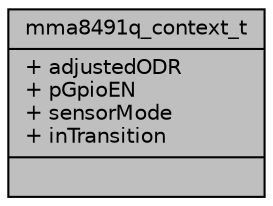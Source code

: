 digraph "mma8491q_context_t"
{
  edge [fontname="Helvetica",fontsize="10",labelfontname="Helvetica",labelfontsize="10"];
  node [fontname="Helvetica",fontsize="10",shape=record];
  Node1 [label="{mma8491q_context_t\n|+ adjustedODR\l+ pGpioEN\l+ sensorMode\l+ inTransition\l|}",height=0.2,width=0.4,color="black", fillcolor="grey75", style="filled", fontcolor="black"];
}
